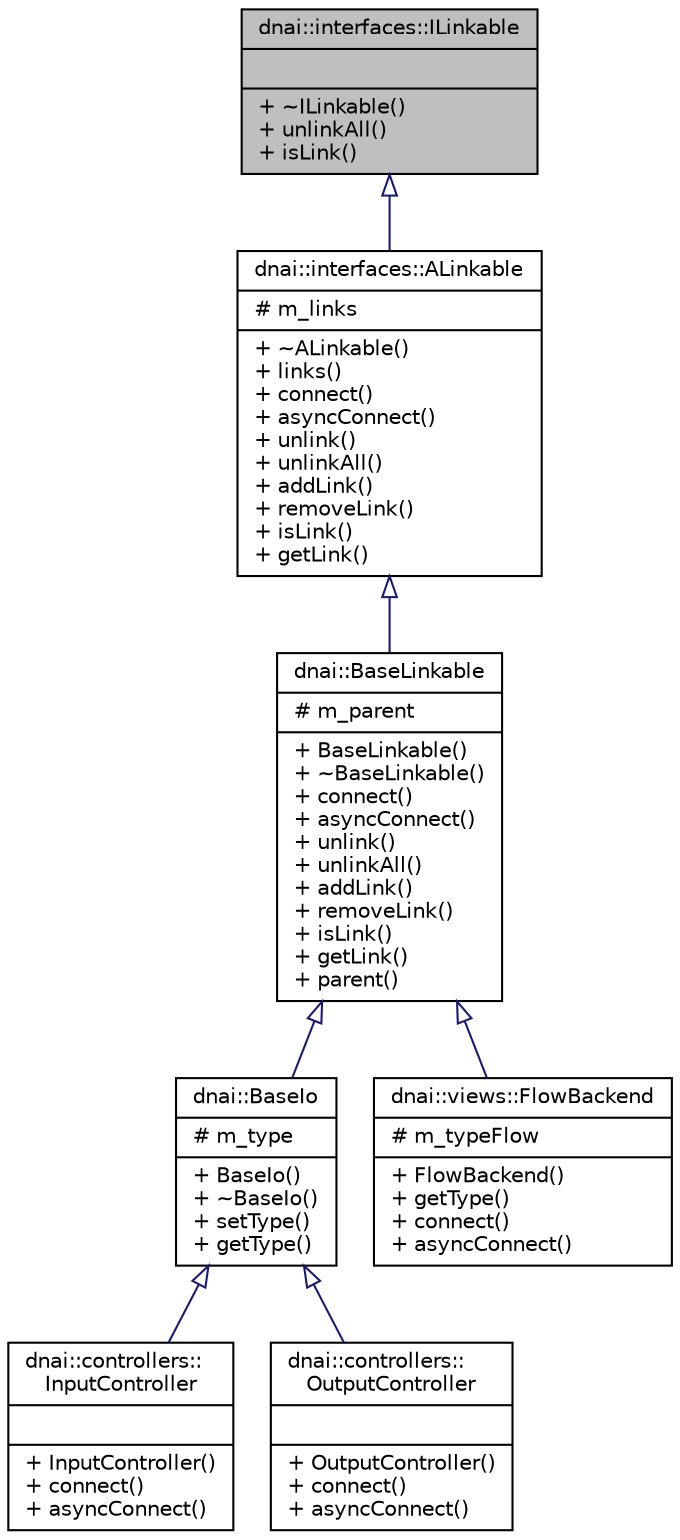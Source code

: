 digraph "dnai::interfaces::ILinkable"
{
  edge [fontname="Helvetica",fontsize="10",labelfontname="Helvetica",labelfontsize="10"];
  node [fontname="Helvetica",fontsize="10",shape=record];
  Node1 [label="{dnai::interfaces::ILinkable\n||+ ~ILinkable()\l+ unlinkAll()\l+ isLink()\l}",height=0.2,width=0.4,color="black", fillcolor="grey75", style="filled", fontcolor="black"];
  Node1 -> Node2 [dir="back",color="midnightblue",fontsize="10",style="solid",arrowtail="onormal",fontname="Helvetica"];
  Node2 [label="{dnai::interfaces::ALinkable\n|# m_links\l|+ ~ALinkable()\l+ links()\l+ connect()\l+ asyncConnect()\l+ unlink()\l+ unlinkAll()\l+ addLink()\l+ removeLink()\l+ isLink()\l+ getLink()\l}",height=0.2,width=0.4,color="black", fillcolor="white", style="filled",URL="$classdnai_1_1interfaces_1_1_a_linkable.html"];
  Node2 -> Node3 [dir="back",color="midnightblue",fontsize="10",style="solid",arrowtail="onormal",fontname="Helvetica"];
  Node3 [label="{dnai::BaseLinkable\n|# m_parent\l|+ BaseLinkable()\l+ ~BaseLinkable()\l+ connect()\l+ asyncConnect()\l+ unlink()\l+ unlinkAll()\l+ addLink()\l+ removeLink()\l+ isLink()\l+ getLink()\l+ parent()\l}",height=0.2,width=0.4,color="black", fillcolor="white", style="filled",URL="$classdnai_1_1_base_linkable.html"];
  Node3 -> Node4 [dir="back",color="midnightblue",fontsize="10",style="solid",arrowtail="onormal",fontname="Helvetica"];
  Node4 [label="{dnai::BaseIo\n|# m_type\l|+ BaseIo()\l+ ~BaseIo()\l+ setType()\l+ getType()\l}",height=0.2,width=0.4,color="black", fillcolor="white", style="filled",URL="$classdnai_1_1_base_io.html"];
  Node4 -> Node5 [dir="back",color="midnightblue",fontsize="10",style="solid",arrowtail="onormal",fontname="Helvetica"];
  Node5 [label="{dnai::controllers::\lInputController\n||+ InputController()\l+ connect()\l+ asyncConnect()\l}",height=0.2,width=0.4,color="black", fillcolor="white", style="filled",URL="$classdnai_1_1controllers_1_1_input_controller.html"];
  Node4 -> Node6 [dir="back",color="midnightblue",fontsize="10",style="solid",arrowtail="onormal",fontname="Helvetica"];
  Node6 [label="{dnai::controllers::\lOutputController\n||+ OutputController()\l+ connect()\l+ asyncConnect()\l}",height=0.2,width=0.4,color="black", fillcolor="white", style="filled",URL="$classdnai_1_1controllers_1_1_output_controller.html"];
  Node3 -> Node7 [dir="back",color="midnightblue",fontsize="10",style="solid",arrowtail="onormal",fontname="Helvetica"];
  Node7 [label="{dnai::views::FlowBackend\n|# m_typeFlow\l|+ FlowBackend()\l+ getType()\l+ connect()\l+ asyncConnect()\l}",height=0.2,width=0.4,color="black", fillcolor="white", style="filled",URL="$classdnai_1_1views_1_1_flow_backend.html"];
}
